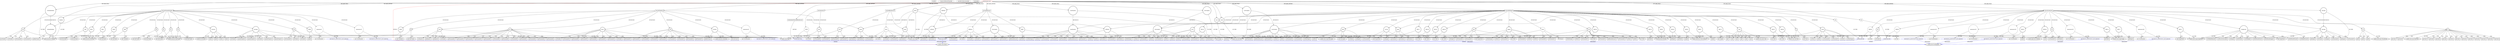 digraph {
baseInfo[graphId=554,category="extension_graph",isAnonymous=false,possibleRelation=true]
frameworkRelatedTypesInfo[0="javafx.scene.Parent"]
possibleCollaborationsInfo[0="554~CLIENT_METHOD_DECLARATION-INSTANTIATION-FIELD_DECLARATION-~javafx.scene.Parent ~javafx.scene.Parent ~false~false",1="554~CLIENT_METHOD_DECLARATION-RETURN_TYPE-CLIENT_METHOD_DECLARATION-INSTANTIATION-~javafx.scene.Parent ~javafx.scene.Parent ~false~false",2="554~CLIENT_METHOD_DECLARATION-INSTANTIATION-~javafx.scene.Parent ~javafx.event.EventHandler ~false~true",3="554~CLIENT_METHOD_DECLARATION-INSTANTIATION-CLIENT_METHOD_DECLARATION-INSTANTIATION-CLIENT_METHOD_DECLARATION-INSTANTIATION-~javafx.scene.Parent ~javafx.scene.Parent ~false~false"]
locationInfo[projectName="JASCValentine-BrickBreaker",filePath="/JASCValentine-BrickBreaker/BrickBreaker-master/src/brickbreaker/Level.java",contextSignature="Level",graphId="554"]
0[label="brickbreaker.Level",vertexType="ROOT_CLIENT_CLASS_DECLARATION",isFrameworkType=false,color=red]
1[label="javafx.scene.Parent",vertexType="FRAMEWORK_CLASS_TYPE",isFrameworkType=true,peripheries=2]
2[label="ball",vertexType="FIELD_DECLARATION",isFrameworkType=false,shape=circle]
3[label="brickbreaker.Ball",vertexType="REFERENCE_CLIENT_CLASS_DECLARATION",isFrameworkType=false,color=blue]
5[label="bat",vertexType="FIELD_DECLARATION",isFrameworkType=false,shape=circle]
6[label="brickbreaker.Bat",vertexType="REFERENCE_CLIENT_CLASS_DECLARATION",isFrameworkType=false,color=blue]
8[label="group",vertexType="FIELD_DECLARATION",isFrameworkType=true,peripheries=2,shape=circle]
9[label="javafx.scene.Group",vertexType="FRAMEWORK_CLASS_TYPE",isFrameworkType=true,peripheries=2]
10[label="infoPanel",vertexType="FIELD_DECLARATION",isFrameworkType=true,peripheries=2,shape=circle]
12[label="livesCaption",vertexType="FIELD_DECLARATION",isFrameworkType=true,peripheries=2,shape=circle]
13[label="javafx.scene.text.Text",vertexType="FRAMEWORK_CLASS_TYPE",isFrameworkType=true,peripheries=2]
14[label="message",vertexType="FIELD_DECLARATION",isFrameworkType=true,peripheries=2,shape=circle]
15[label="javafx.scene.image.ImageView",vertexType="FRAMEWORK_CLASS_TYPE",isFrameworkType=true,peripheries=2]
16[label="round",vertexType="FIELD_DECLARATION",isFrameworkType=true,peripheries=2,shape=circle]
18[label="roundCaption",vertexType="FIELD_DECLARATION",isFrameworkType=true,peripheries=2,shape=circle]
20[label="score",vertexType="FIELD_DECLARATION",isFrameworkType=true,peripheries=2,shape=circle]
22[label="scoreCaption",vertexType="FIELD_DECLARATION",isFrameworkType=true,peripheries=2,shape=circle]
24[label="startingTimeline",vertexType="FIELD_DECLARATION",isFrameworkType=true,peripheries=2,shape=circle]
25[label="javafx.animation.Timeline",vertexType="FRAMEWORK_CLASS_TYPE",isFrameworkType=true,peripheries=2]
26[label="timeline",vertexType="FIELD_DECLARATION",isFrameworkType=true,peripheries=2,shape=circle]
28[label="void initStartingTimeline()",vertexType="CLIENT_METHOD_DECLARATION",isFrameworkType=false,shape=box]
30[label="VAR0",vertexType="VARIABLE_EXPRESION",isFrameworkType=true,peripheries=2,shape=circle]
29[label="new Timeline()",vertexType="CONSTRUCTOR_CALL",isFrameworkType=true,peripheries=2]
33[label="kf1",vertexType="VARIABLE_EXPRESION",isFrameworkType=true,peripheries=2,shape=circle]
34[label="javafx.animation.KeyFrame",vertexType="FRAMEWORK_CLASS_TYPE",isFrameworkType=true,peripheries=2]
32[label="new KeyFrame()",vertexType="CONSTRUCTOR_CALL",isFrameworkType=true,peripheries=2]
35[label="Duration",vertexType="VARIABLE_EXPRESION",isFrameworkType=true,peripheries=2,shape=circle]
37[label="javafx.util.Duration",vertexType="FRAMEWORK_CLASS_TYPE",isFrameworkType=true,peripheries=2]
36[label="millis()",vertexType="INSIDE_CALL",isFrameworkType=true,peripheries=2,shape=box]
39[label="anonymous3",vertexType="VARIABLE_EXPRESION",isFrameworkType=false,shape=circle]
40[label="REFERENCE_ANONYMOUS_DECLARATION",vertexType="REFERENCE_ANONYMOUS_DECLARATION",isFrameworkType=false,color=blue]
41[label="javafx.event.EventHandler",vertexType="FRAMEWORK_INTERFACE_TYPE",isFrameworkType=true,peripheries=2]
38[label="new EventHandler()",vertexType="CONSTRUCTOR_CALL",isFrameworkType=false]
42[label="message",vertexType="VARIABLE_EXPRESION",isFrameworkType=true,peripheries=2,shape=circle]
44[label="javafx.scene.Node",vertexType="FRAMEWORK_CLASS_TYPE",isFrameworkType=true,peripheries=2]
43[label="setVisible()",vertexType="INSIDE_CALL",isFrameworkType=true,peripheries=2,shape=box]
45[label="bat",vertexType="VARIABLE_EXPRESION",isFrameworkType=true,peripheries=2,shape=circle]
46[label="setVisible()",vertexType="INSIDE_CALL",isFrameworkType=true,peripheries=2,shape=box]
48[label="ball",vertexType="VARIABLE_EXPRESION",isFrameworkType=true,peripheries=2,shape=circle]
49[label="setVisible()",vertexType="INSIDE_CALL",isFrameworkType=true,peripheries=2,shape=box]
52[label="VAR7",vertexType="VARIABLE_EXPRESION",isFrameworkType=true,peripheries=2,shape=circle]
53[label="javafx.animation.KeyValue",vertexType="FRAMEWORK_CLASS_TYPE",isFrameworkType=true,peripheries=2]
51[label="new KeyValue()",vertexType="CONSTRUCTOR_CALL",isFrameworkType=true,peripheries=2]
55[label="opacityProperty()",vertexType="INSIDE_CALL",isFrameworkType=true,peripheries=2,shape=box]
57[label="kf2",vertexType="VARIABLE_EXPRESION",isFrameworkType=true,peripheries=2,shape=circle]
56[label="new KeyFrame()",vertexType="CONSTRUCTOR_CALL",isFrameworkType=true,peripheries=2]
60[label="millis()",vertexType="INSIDE_CALL",isFrameworkType=true,peripheries=2,shape=box]
62[label="VAR11",vertexType="VARIABLE_EXPRESION",isFrameworkType=true,peripheries=2,shape=circle]
61[label="new KeyValue()",vertexType="CONSTRUCTOR_CALL",isFrameworkType=true,peripheries=2]
65[label="opacityProperty()",vertexType="INSIDE_CALL",isFrameworkType=true,peripheries=2,shape=box]
67[label="kf3",vertexType="VARIABLE_EXPRESION",isFrameworkType=true,peripheries=2,shape=circle]
66[label="new KeyFrame()",vertexType="CONSTRUCTOR_CALL",isFrameworkType=true,peripheries=2]
70[label="millis()",vertexType="INSIDE_CALL",isFrameworkType=true,peripheries=2,shape=box]
72[label="VAR15",vertexType="VARIABLE_EXPRESION",isFrameworkType=true,peripheries=2,shape=circle]
71[label="new KeyValue()",vertexType="CONSTRUCTOR_CALL",isFrameworkType=true,peripheries=2]
75[label="opacityProperty()",vertexType="INSIDE_CALL",isFrameworkType=true,peripheries=2,shape=box]
77[label="kf4",vertexType="VARIABLE_EXPRESION",isFrameworkType=true,peripheries=2,shape=circle]
76[label="new KeyFrame()",vertexType="CONSTRUCTOR_CALL",isFrameworkType=true,peripheries=2]
80[label="millis()",vertexType="INSIDE_CALL",isFrameworkType=true,peripheries=2,shape=box]
82[label="anonymous19",vertexType="VARIABLE_EXPRESION",isFrameworkType=false,shape=circle]
83[label="REFERENCE_ANONYMOUS_DECLARATION",vertexType="REFERENCE_ANONYMOUS_DECLARATION",isFrameworkType=false,color=blue]
81[label="new EventHandler()",vertexType="CONSTRUCTOR_CALL",isFrameworkType=false]
86[label="setVisible()",vertexType="INSIDE_CALL",isFrameworkType=true,peripheries=2,shape=box]
88[label="setTranslateX()",vertexType="INSIDE_CALL",isFrameworkType=true,peripheries=2,shape=box]
90[label="setTranslateX()",vertexType="INSIDE_CALL",isFrameworkType=true,peripheries=2,shape=box]
92[label="setTranslateY()",vertexType="INSIDE_CALL",isFrameworkType=true,peripheries=2,shape=box]
94[label="setVisible()",vertexType="INSIDE_CALL",isFrameworkType=true,peripheries=2,shape=box]
96[label="setVisible()",vertexType="INSIDE_CALL",isFrameworkType=true,peripheries=2,shape=box]
98[label="VAR26",vertexType="VARIABLE_EXPRESION",isFrameworkType=true,peripheries=2,shape=circle]
97[label="new KeyValue()",vertexType="CONSTRUCTOR_CALL",isFrameworkType=true,peripheries=2]
101[label="opacityProperty()",vertexType="INSIDE_CALL",isFrameworkType=true,peripheries=2,shape=box]
102[label="VAR28",vertexType="VARIABLE_EXPRESION",isFrameworkType=true,peripheries=2,shape=circle]
104[label="javafx.collections.ObservableList",vertexType="FRAMEWORK_INTERFACE_TYPE",isFrameworkType=true,peripheries=2]
103[label="addAll()",vertexType="INSIDE_CALL",isFrameworkType=true,peripheries=2,shape=box]
105[label="startingTimeline",vertexType="VARIABLE_EXPRESION",isFrameworkType=true,peripheries=2,shape=circle]
106[label="getKeyFrames()",vertexType="INSIDE_CALL",isFrameworkType=true,peripheries=2,shape=box]
108[label="void initTimeline()",vertexType="CLIENT_METHOD_DECLARATION",isFrameworkType=false,shape=box]
110[label="VAR30",vertexType="VARIABLE_EXPRESION",isFrameworkType=true,peripheries=2,shape=circle]
109[label="new Timeline()",vertexType="CONSTRUCTOR_CALL",isFrameworkType=true,peripheries=2]
112[label="timeline",vertexType="VARIABLE_EXPRESION",isFrameworkType=true,peripheries=2,shape=circle]
114[label="javafx.animation.Animation",vertexType="FRAMEWORK_CLASS_TYPE",isFrameworkType=true,peripheries=2]
113[label="setCycleCount()",vertexType="INSIDE_CALL",isFrameworkType=true,peripheries=2,shape=box]
116[label="kf",vertexType="VARIABLE_EXPRESION",isFrameworkType=true,peripheries=2,shape=circle]
115[label="new KeyFrame()",vertexType="CONSTRUCTOR_CALL",isFrameworkType=true,peripheries=2]
119[label="anonymous33",vertexType="VARIABLE_EXPRESION",isFrameworkType=false,shape=circle]
120[label="REFERENCE_ANONYMOUS_DECLARATION",vertexType="REFERENCE_ANONYMOUS_DECLARATION",isFrameworkType=false,color=blue]
118[label="new EventHandler()",vertexType="CONSTRUCTOR_CALL",isFrameworkType=false]
122[label="brick",vertexType="VARIABLE_EXPRESION",isFrameworkType=true,peripheries=2,shape=circle]
123[label="setOpacity()",vertexType="INSIDE_CALL",isFrameworkType=true,peripheries=2,shape=box]
126[label="getOpacity()",vertexType="INSIDE_CALL",isFrameworkType=true,peripheries=2,shape=box]
128[label="getOpacity()",vertexType="INSIDE_CALL",isFrameworkType=true,peripheries=2,shape=box]
130[label="setVisible()",vertexType="INSIDE_CALL",isFrameworkType=true,peripheries=2,shape=box]
131[label="bat",vertexType="VARIABLE_EXPRESION",isFrameworkType=true,peripheries=2,shape=circle]
132[label="getTranslateX()",vertexType="INSIDE_CALL",isFrameworkType=true,peripheries=2,shape=box]
134[label="bonus",vertexType="VARIABLE_EXPRESION",isFrameworkType=true,peripheries=2,shape=circle]
135[label="getTranslateY()",vertexType="INSIDE_CALL",isFrameworkType=true,peripheries=2,shape=box]
138[label="setVisible()",vertexType="INSIDE_CALL",isFrameworkType=true,peripheries=2,shape=box]
139[label="group",vertexType="VARIABLE_EXPRESION",isFrameworkType=true,peripheries=2,shape=circle]
140[label="getChildren()",vertexType="INSIDE_CALL",isFrameworkType=true,peripheries=2,shape=box]
143[label="setTranslateY()",vertexType="INSIDE_CALL",isFrameworkType=true,peripheries=2,shape=box]
145[label="getTranslateY()",vertexType="INSIDE_CALL",isFrameworkType=true,peripheries=2,shape=box]
147[label="getTranslateX()",vertexType="INSIDE_CALL",isFrameworkType=true,peripheries=2,shape=box]
149[label="getTranslateX()",vertexType="INSIDE_CALL",isFrameworkType=true,peripheries=2,shape=box]
151[label="getTranslateX()",vertexType="INSIDE_CALL",isFrameworkType=true,peripheries=2,shape=box]
153[label="getTranslateX()",vertexType="INSIDE_CALL",isFrameworkType=true,peripheries=2,shape=box]
155[label="getTranslateY()",vertexType="INSIDE_CALL",isFrameworkType=true,peripheries=2,shape=box]
157[label="getTranslateY()",vertexType="INSIDE_CALL",isFrameworkType=true,peripheries=2,shape=box]
159[label="getTranslateY()",vertexType="INSIDE_CALL",isFrameworkType=true,peripheries=2,shape=box]
161[label="getTranslateY()",vertexType="INSIDE_CALL",isFrameworkType=true,peripheries=2,shape=box]
163[label="setVisible()",vertexType="INSIDE_CALL",isFrameworkType=true,peripheries=2,shape=box]
165[label="getChildren()",vertexType="INSIDE_CALL",isFrameworkType=true,peripheries=2,shape=box]
167[label="getTranslateX()",vertexType="INSIDE_CALL",isFrameworkType=true,peripheries=2,shape=box]
169[label="setTranslateX()",vertexType="INSIDE_CALL",isFrameworkType=true,peripheries=2,shape=box]
171[label="setTranslateX()",vertexType="INSIDE_CALL",isFrameworkType=true,peripheries=2,shape=box]
173[label="getTranslateX()",vertexType="INSIDE_CALL",isFrameworkType=true,peripheries=2,shape=box]
174[label="ball",vertexType="VARIABLE_EXPRESION",isFrameworkType=true,peripheries=2,shape=circle]
175[label="setTranslateY()",vertexType="INSIDE_CALL",isFrameworkType=true,peripheries=2,shape=box]
178[label="setTranslateY()",vertexType="INSIDE_CALL",isFrameworkType=true,peripheries=2,shape=box]
180[label="getTranslateX()",vertexType="INSIDE_CALL",isFrameworkType=true,peripheries=2,shape=box]
182[label="getTranslateY()",vertexType="INSIDE_CALL",isFrameworkType=true,peripheries=2,shape=box]
184[label="getTranslateY()",vertexType="INSIDE_CALL",isFrameworkType=true,peripheries=2,shape=box]
186[label="getTranslateX()",vertexType="INSIDE_CALL",isFrameworkType=true,peripheries=2,shape=box]
188[label="getTranslateX()",vertexType="INSIDE_CALL",isFrameworkType=true,peripheries=2,shape=box]
190[label="getTranslateX()",vertexType="INSIDE_CALL",isFrameworkType=true,peripheries=2,shape=box]
192[label="setTranslateX()",vertexType="INSIDE_CALL",isFrameworkType=true,peripheries=2,shape=box]
194[label="setTranslateY()",vertexType="INSIDE_CALL",isFrameworkType=true,peripheries=2,shape=box]
196[label="getTranslateY()",vertexType="INSIDE_CALL",isFrameworkType=true,peripheries=2,shape=box]
198[label="getKeyFrames()",vertexType="INSIDE_CALL",isFrameworkType=true,peripheries=2,shape=box]
219[label="void initLevel()",vertexType="CLIENT_METHOD_DECLARATION",isFrameworkType=false,shape=box]
221[label="VAR76",vertexType="VARIABLE_EXPRESION",isFrameworkType=false,shape=circle]
222[label="brickbreaker.Brick",vertexType="REFERENCE_CLIENT_CLASS_DECLARATION",isFrameworkType=false,color=blue]
220[label="new Brick()",vertexType="CONSTRUCTOR_CALL",isFrameworkType=false]
224[label="brick",vertexType="VARIABLE_EXPRESION",isFrameworkType=true,peripheries=2,shape=circle]
225[label="setTranslateX()",vertexType="INSIDE_CALL",isFrameworkType=true,peripheries=2,shape=box]
228[label="setTranslateY()",vertexType="INSIDE_CALL",isFrameworkType=true,peripheries=2,shape=box]
229[label="brickbreaker.Brick getBrick(int,int)",vertexType="CLIENT_METHOD_DECLARATION",isFrameworkType=false,shape=box]
246[label="void kickBrick(int,int)",vertexType="CLIENT_METHOD_DECLARATION",isFrameworkType=false,shape=box]
248[label="bonus",vertexType="VARIABLE_EXPRESION",isFrameworkType=false,shape=circle]
249[label="brickbreaker.Bonus",vertexType="REFERENCE_CLIENT_CLASS_DECLARATION",isFrameworkType=false,color=blue]
247[label="new Bonus()",vertexType="CONSTRUCTOR_CALL",isFrameworkType=false]
252[label="setTranslateY()",vertexType="INSIDE_CALL",isFrameworkType=true,peripheries=2,shape=box]
253[label="brick",vertexType="VARIABLE_EXPRESION",isFrameworkType=true,peripheries=2,shape=circle]
254[label="getTranslateY()",vertexType="INSIDE_CALL",isFrameworkType=true,peripheries=2,shape=box]
257[label="setVisible()",vertexType="INSIDE_CALL",isFrameworkType=true,peripheries=2,shape=box]
259[label="setTranslateX()",vertexType="INSIDE_CALL",isFrameworkType=true,peripheries=2,shape=box]
261[label="getTranslateX()",vertexType="INSIDE_CALL",isFrameworkType=true,peripheries=2,shape=box]
262[label="group",vertexType="VARIABLE_EXPRESION",isFrameworkType=true,peripheries=2,shape=circle]
263[label="getChildren()",vertexType="INSIDE_CALL",isFrameworkType=true,peripheries=2,shape=box]
265[label="void updateLives()",vertexType="CLIENT_METHOD_DECLARATION",isFrameworkType=false,shape=box]
266[label="infoPanel",vertexType="VARIABLE_EXPRESION",isFrameworkType=true,peripheries=2,shape=circle]
267[label="getChildren()",vertexType="INSIDE_CALL",isFrameworkType=true,peripheries=2,shape=box]
270[label="lifeBonus",vertexType="VARIABLE_EXPRESION",isFrameworkType=false,shape=circle]
269[label="new Bonus()",vertexType="CONSTRUCTOR_CALL",isFrameworkType=false]
273[label="setScaleX()",vertexType="INSIDE_CALL",isFrameworkType=true,peripheries=2,shape=box]
275[label="setScaleY()",vertexType="INSIDE_CALL",isFrameworkType=true,peripheries=2,shape=box]
277[label="setTranslateX()",vertexType="INSIDE_CALL",isFrameworkType=true,peripheries=2,shape=box]
278[label="livesCaption",vertexType="VARIABLE_EXPRESION",isFrameworkType=true,peripheries=2,shape=circle]
279[label="getTranslateX()",vertexType="INSIDE_CALL",isFrameworkType=true,peripheries=2,shape=box]
281[label="VAR97",vertexType="VARIABLE_EXPRESION",isFrameworkType=true,peripheries=2,shape=circle]
283[label="javafx.geometry.Bounds",vertexType="FRAMEWORK_CLASS_TYPE",isFrameworkType=true,peripheries=2]
282[label="getWidth()",vertexType="INSIDE_CALL",isFrameworkType=true,peripheries=2,shape=box]
285[label="getBoundsInLocal()",vertexType="INSIDE_CALL",isFrameworkType=true,peripheries=2,shape=box]
287[label="setTranslateY()",vertexType="INSIDE_CALL",isFrameworkType=true,peripheries=2,shape=box]
289[label="getTranslateY()",vertexType="INSIDE_CALL",isFrameworkType=true,peripheries=2,shape=box]
291[label="getChildren()",vertexType="INSIDE_CALL",isFrameworkType=true,peripheries=2,shape=box]
327[label="void initInfoPanel()",vertexType="CLIENT_METHOD_DECLARATION",isFrameworkType=false,shape=box]
329[label="VAR116",vertexType="VARIABLE_EXPRESION",isFrameworkType=true,peripheries=2,shape=circle]
328[label="new Group()",vertexType="CONSTRUCTOR_CALL",isFrameworkType=true,peripheries=2]
332[label="VAR117",vertexType="VARIABLE_EXPRESION",isFrameworkType=true,peripheries=2,shape=circle]
331[label="new Text()",vertexType="CONSTRUCTOR_CALL",isFrameworkType=true,peripheries=2]
334[label="roundCaption",vertexType="VARIABLE_EXPRESION",isFrameworkType=true,peripheries=2,shape=circle]
335[label="setText()",vertexType="INSIDE_CALL",isFrameworkType=true,peripheries=2,shape=box]
338[label="setTextOrigin()",vertexType="INSIDE_CALL",isFrameworkType=true,peripheries=2,shape=box]
340[label="setFill()",vertexType="INSIDE_CALL",isFrameworkType=true,peripheries=2,shape=box]
341[label="Color",vertexType="VARIABLE_EXPRESION",isFrameworkType=true,peripheries=2,shape=circle]
343[label="javafx.scene.paint.Color",vertexType="FRAMEWORK_CLASS_TYPE",isFrameworkType=true,peripheries=2]
342[label="rgb()",vertexType="INSIDE_CALL",isFrameworkType=true,peripheries=2,shape=box]
345[label="f",vertexType="VARIABLE_EXPRESION",isFrameworkType=true,peripheries=2,shape=circle]
346[label="javafx.scene.text.Font",vertexType="FRAMEWORK_CLASS_TYPE",isFrameworkType=true,peripheries=2]
344[label="new Font()",vertexType="CONSTRUCTOR_CALL",isFrameworkType=true,peripheries=2]
348[label="setFont()",vertexType="INSIDE_CALL",isFrameworkType=true,peripheries=2,shape=box]
350[label="setTranslateX()",vertexType="INSIDE_CALL",isFrameworkType=true,peripheries=2,shape=box]
352[label="setTranslateY()",vertexType="INSIDE_CALL",isFrameworkType=true,peripheries=2,shape=box]
354[label="VAR126",vertexType="VARIABLE_EXPRESION",isFrameworkType=true,peripheries=2,shape=circle]
353[label="new Text()",vertexType="CONSTRUCTOR_CALL",isFrameworkType=true,peripheries=2]
356[label="round",vertexType="VARIABLE_EXPRESION",isFrameworkType=true,peripheries=2,shape=circle]
357[label="setTranslateX()",vertexType="INSIDE_CALL",isFrameworkType=true,peripheries=2,shape=box]
360[label="getTranslateX()",vertexType="INSIDE_CALL",isFrameworkType=true,peripheries=2,shape=box]
361[label="VAR129",vertexType="VARIABLE_EXPRESION",isFrameworkType=true,peripheries=2,shape=circle]
362[label="getWidth()",vertexType="INSIDE_CALL",isFrameworkType=true,peripheries=2,shape=box]
365[label="getBoundsInLocal()",vertexType="INSIDE_CALL",isFrameworkType=true,peripheries=2,shape=box]
367[label="setTranslateY()",vertexType="INSIDE_CALL",isFrameworkType=true,peripheries=2,shape=box]
369[label="getTranslateY()",vertexType="INSIDE_CALL",isFrameworkType=true,peripheries=2,shape=box]
371[label="setText()",vertexType="INSIDE_CALL",isFrameworkType=true,peripheries=2,shape=box]
373[label="setTextOrigin()",vertexType="INSIDE_CALL",isFrameworkType=true,peripheries=2,shape=box]
375[label="setFont()",vertexType="INSIDE_CALL",isFrameworkType=true,peripheries=2,shape=box]
377[label="setFill()",vertexType="INSIDE_CALL",isFrameworkType=true,peripheries=2,shape=box]
379[label="rgb()",vertexType="INSIDE_CALL",isFrameworkType=true,peripheries=2,shape=box]
381[label="VAR138",vertexType="VARIABLE_EXPRESION",isFrameworkType=true,peripheries=2,shape=circle]
380[label="new Text()",vertexType="CONSTRUCTOR_CALL",isFrameworkType=true,peripheries=2]
383[label="scoreCaption",vertexType="VARIABLE_EXPRESION",isFrameworkType=true,peripheries=2,shape=circle]
384[label="setText()",vertexType="INSIDE_CALL",isFrameworkType=true,peripheries=2,shape=box]
387[label="setFill()",vertexType="INSIDE_CALL",isFrameworkType=true,peripheries=2,shape=box]
389[label="rgb()",vertexType="INSIDE_CALL",isFrameworkType=true,peripheries=2,shape=box]
391[label="setTranslateX()",vertexType="INSIDE_CALL",isFrameworkType=true,peripheries=2,shape=box]
393[label="setTranslateY()",vertexType="INSIDE_CALL",isFrameworkType=true,peripheries=2,shape=box]
395[label="setTextOrigin()",vertexType="INSIDE_CALL",isFrameworkType=true,peripheries=2,shape=box]
397[label="setFont()",vertexType="INSIDE_CALL",isFrameworkType=true,peripheries=2,shape=box]
399[label="VAR146",vertexType="VARIABLE_EXPRESION",isFrameworkType=true,peripheries=2,shape=circle]
398[label="new Text()",vertexType="CONSTRUCTOR_CALL",isFrameworkType=true,peripheries=2]
401[label="score",vertexType="VARIABLE_EXPRESION",isFrameworkType=true,peripheries=2,shape=circle]
402[label="setTranslateX()",vertexType="INSIDE_CALL",isFrameworkType=true,peripheries=2,shape=box]
405[label="getTranslateX()",vertexType="INSIDE_CALL",isFrameworkType=true,peripheries=2,shape=box]
406[label="VAR149",vertexType="VARIABLE_EXPRESION",isFrameworkType=true,peripheries=2,shape=circle]
407[label="getWidth()",vertexType="INSIDE_CALL",isFrameworkType=true,peripheries=2,shape=box]
410[label="getBoundsInLocal()",vertexType="INSIDE_CALL",isFrameworkType=true,peripheries=2,shape=box]
412[label="setTranslateY()",vertexType="INSIDE_CALL",isFrameworkType=true,peripheries=2,shape=box]
414[label="getTranslateY()",vertexType="INSIDE_CALL",isFrameworkType=true,peripheries=2,shape=box]
416[label="setFill()",vertexType="INSIDE_CALL",isFrameworkType=true,peripheries=2,shape=box]
418[label="rgb()",vertexType="INSIDE_CALL",isFrameworkType=true,peripheries=2,shape=box]
420[label="setTextOrigin()",vertexType="INSIDE_CALL",isFrameworkType=true,peripheries=2,shape=box]
422[label="setFont()",vertexType="INSIDE_CALL",isFrameworkType=true,peripheries=2,shape=box]
424[label="setText()",vertexType="INSIDE_CALL",isFrameworkType=true,peripheries=2,shape=box]
426[label="VAR158",vertexType="VARIABLE_EXPRESION",isFrameworkType=true,peripheries=2,shape=circle]
425[label="new Text()",vertexType="CONSTRUCTOR_CALL",isFrameworkType=true,peripheries=2]
428[label="livesCaption",vertexType="VARIABLE_EXPRESION",isFrameworkType=true,peripheries=2,shape=circle]
429[label="setText()",vertexType="INSIDE_CALL",isFrameworkType=true,peripheries=2,shape=box]
432[label="setTranslateX()",vertexType="INSIDE_CALL",isFrameworkType=true,peripheries=2,shape=box]
434[label="setTranslateY()",vertexType="INSIDE_CALL",isFrameworkType=true,peripheries=2,shape=box]
436[label="setFill()",vertexType="INSIDE_CALL",isFrameworkType=true,peripheries=2,shape=box]
438[label="rgb()",vertexType="INSIDE_CALL",isFrameworkType=true,peripheries=2,shape=box]
440[label="setTextOrigin()",vertexType="INSIDE_CALL",isFrameworkType=true,peripheries=2,shape=box]
442[label="setFont()",vertexType="INSIDE_CALL",isFrameworkType=true,peripheries=2,shape=box]
444[label="rgb()",vertexType="INSIDE_CALL",isFrameworkType=true,peripheries=2,shape=box]
446[label="black",vertexType="VARIABLE_EXPRESION",isFrameworkType=true,peripheries=2,shape=circle]
447[label="javafx.scene.shape.Rectangle",vertexType="FRAMEWORK_CLASS_TYPE",isFrameworkType=true,peripheries=2]
445[label="new Rectangle()",vertexType="CONSTRUCTOR_CALL",isFrameworkType=true,peripheries=2]
449[label="setWidth()",vertexType="INSIDE_CALL",isFrameworkType=true,peripheries=2,shape=box]
451[label="setHeight()",vertexType="INSIDE_CALL",isFrameworkType=true,peripheries=2,shape=box]
453[label="setFill()",vertexType="INSIDE_CALL",isFrameworkType=true,peripheries=2,shape=box]
455[label="verLine",vertexType="VARIABLE_EXPRESION",isFrameworkType=true,peripheries=2,shape=circle]
454[label="new ImageView()",vertexType="CONSTRUCTOR_CALL",isFrameworkType=true,peripheries=2]
458[label="setImage()",vertexType="INSIDE_CALL",isFrameworkType=true,peripheries=2,shape=box]
460[label="VAR173",vertexType="VARIABLE_EXPRESION",isFrameworkType=true,peripheries=2,shape=circle]
461[label="javafx.scene.image.Image",vertexType="FRAMEWORK_CLASS_TYPE",isFrameworkType=true,peripheries=2]
459[label="new Image()",vertexType="CONSTRUCTOR_CALL",isFrameworkType=true,peripheries=2]
463[label="setTranslateX()",vertexType="INSIDE_CALL",isFrameworkType=true,peripheries=2,shape=box]
465[label="logo",vertexType="VARIABLE_EXPRESION",isFrameworkType=true,peripheries=2,shape=circle]
464[label="new ImageView()",vertexType="CONSTRUCTOR_CALL",isFrameworkType=true,peripheries=2]
468[label="setImage()",vertexType="INSIDE_CALL",isFrameworkType=true,peripheries=2,shape=box]
470[label="setTranslateX()",vertexType="INSIDE_CALL",isFrameworkType=true,peripheries=2,shape=box]
472[label="setTranslateY()",vertexType="INSIDE_CALL",isFrameworkType=true,peripheries=2,shape=box]
474[label="legend",vertexType="VARIABLE_EXPRESION",isFrameworkType=true,peripheries=2,shape=circle]
473[label="new Text()",vertexType="CONSTRUCTOR_CALL",isFrameworkType=true,peripheries=2]
477[label="setTranslateX()",vertexType="INSIDE_CALL",isFrameworkType=true,peripheries=2,shape=box]
479[label="setTranslateY()",vertexType="INSIDE_CALL",isFrameworkType=true,peripheries=2,shape=box]
481[label="setText()",vertexType="INSIDE_CALL",isFrameworkType=true,peripheries=2,shape=box]
483[label="setFill()",vertexType="INSIDE_CALL",isFrameworkType=true,peripheries=2,shape=box]
485[label="setTextOrigin()",vertexType="INSIDE_CALL",isFrameworkType=true,peripheries=2,shape=box]
487[label="setFont()",vertexType="INSIDE_CALL",isFrameworkType=true,peripheries=2,shape=box]
489[label="VAR186",vertexType="VARIABLE_EXPRESION",isFrameworkType=true,peripheries=2,shape=circle]
488[label="new Font()",vertexType="CONSTRUCTOR_CALL",isFrameworkType=true,peripheries=2]
491[label="VAR187",vertexType="VARIABLE_EXPRESION",isFrameworkType=true,peripheries=2,shape=circle]
492[label="addAll()",vertexType="INSIDE_CALL",isFrameworkType=true,peripheries=2,shape=box]
494[label="infoPanel",vertexType="VARIABLE_EXPRESION",isFrameworkType=true,peripheries=2,shape=circle]
495[label="getChildren()",vertexType="INSIDE_CALL",isFrameworkType=true,peripheries=2,shape=box]
498[label="bonus",vertexType="VARIABLE_EXPRESION",isFrameworkType=false,shape=circle]
497[label="new Bonus()",vertexType="CONSTRUCTOR_CALL",isFrameworkType=false]
501[label="text",vertexType="VARIABLE_EXPRESION",isFrameworkType=true,peripheries=2,shape=circle]
500[label="new Text()",vertexType="CONSTRUCTOR_CALL",isFrameworkType=true,peripheries=2]
504[label="setTranslateX()",vertexType="INSIDE_CALL",isFrameworkType=true,peripheries=2,shape=box]
506[label="setTranslateY()",vertexType="INSIDE_CALL",isFrameworkType=true,peripheries=2,shape=box]
508[label="setText()",vertexType="INSIDE_CALL",isFrameworkType=true,peripheries=2,shape=box]
510[label="setFill()",vertexType="INSIDE_CALL",isFrameworkType=true,peripheries=2,shape=box]
512[label="setTextOrigin()",vertexType="INSIDE_CALL",isFrameworkType=true,peripheries=2,shape=box]
514[label="setFont()",vertexType="INSIDE_CALL",isFrameworkType=true,peripheries=2,shape=box]
516[label="VAR197",vertexType="VARIABLE_EXPRESION",isFrameworkType=true,peripheries=2,shape=circle]
515[label="new Font()",vertexType="CONSTRUCTOR_CALL",isFrameworkType=true,peripheries=2]
519[label="setTranslateX()",vertexType="INSIDE_CALL",isFrameworkType=true,peripheries=2,shape=box]
521[label="setTranslateY()",vertexType="INSIDE_CALL",isFrameworkType=true,peripheries=2,shape=box]
523[label="getTranslateY()",vertexType="INSIDE_CALL",isFrameworkType=true,peripheries=2,shape=box]
524[label="VAR201",vertexType="VARIABLE_EXPRESION",isFrameworkType=true,peripheries=2,shape=circle]
525[label="getHeight()",vertexType="INSIDE_CALL",isFrameworkType=true,peripheries=2,shape=box]
528[label="getBoundsInLocal()",vertexType="INSIDE_CALL",isFrameworkType=true,peripheries=2,shape=box]
529[label="VAR203",vertexType="VARIABLE_EXPRESION",isFrameworkType=true,peripheries=2,shape=circle]
530[label="addAll()",vertexType="INSIDE_CALL",isFrameworkType=true,peripheries=2,shape=box]
533[label="getChildren()",vertexType="INSIDE_CALL",isFrameworkType=true,peripheries=2,shape=box]
535[label="setTranslateX()",vertexType="INSIDE_CALL",isFrameworkType=true,peripheries=2,shape=box]
536[label="void initContent(int)",vertexType="CLIENT_METHOD_DECLARATION",isFrameworkType=false,shape=box]
538[label="VAR206",vertexType="VARIABLE_EXPRESION",isFrameworkType=false,shape=circle]
537[label="new Ball()",vertexType="CONSTRUCTOR_CALL",isFrameworkType=false]
540[label="ball",vertexType="VARIABLE_EXPRESION",isFrameworkType=true,peripheries=2,shape=circle]
541[label="setVisible()",vertexType="INSIDE_CALL",isFrameworkType=true,peripheries=2,shape=box]
544[label="VAR208",vertexType="VARIABLE_EXPRESION",isFrameworkType=false,shape=circle]
543[label="new Bat()",vertexType="CONSTRUCTOR_CALL",isFrameworkType=false]
546[label="bat",vertexType="VARIABLE_EXPRESION",isFrameworkType=true,peripheries=2,shape=circle]
547[label="setTranslateY()",vertexType="INSIDE_CALL",isFrameworkType=true,peripheries=2,shape=box]
550[label="setVisible()",vertexType="INSIDE_CALL",isFrameworkType=true,peripheries=2,shape=box]
552[label="VAR211",vertexType="VARIABLE_EXPRESION",isFrameworkType=true,peripheries=2,shape=circle]
551[label="new ImageView()",vertexType="CONSTRUCTOR_CALL",isFrameworkType=true,peripheries=2]
554[label="message",vertexType="VARIABLE_EXPRESION",isFrameworkType=true,peripheries=2,shape=circle]
555[label="setImage()",vertexType="INSIDE_CALL",isFrameworkType=true,peripheries=2,shape=box]
558[label="setTranslateX()",vertexType="INSIDE_CALL",isFrameworkType=true,peripheries=2,shape=box]
559[label="VAR214",vertexType="VARIABLE_EXPRESION",isFrameworkType=true,peripheries=2,shape=circle]
560[label="getWidth()",vertexType="INSIDE_CALL",isFrameworkType=true,peripheries=2,shape=box]
563[label="getImage()",vertexType="INSIDE_CALL",isFrameworkType=true,peripheries=2,shape=box]
565[label="setTranslateY()",vertexType="INSIDE_CALL",isFrameworkType=true,peripheries=2,shape=box]
566[label="VAR217",vertexType="VARIABLE_EXPRESION",isFrameworkType=true,peripheries=2,shape=circle]
567[label="getHeight()",vertexType="INSIDE_CALL",isFrameworkType=true,peripheries=2,shape=box]
570[label="getImage()",vertexType="INSIDE_CALL",isFrameworkType=true,peripheries=2,shape=box]
572[label="setVisible()",vertexType="INSIDE_CALL",isFrameworkType=true,peripheries=2,shape=box]
574[label="background",vertexType="VARIABLE_EXPRESION",isFrameworkType=true,peripheries=2,shape=circle]
573[label="new ImageView()",vertexType="CONSTRUCTOR_CALL",isFrameworkType=true,peripheries=2]
577[label="setFocusTraversable()",vertexType="INSIDE_CALL",isFrameworkType=true,peripheries=2,shape=box]
579[label="setImage()",vertexType="INSIDE_CALL",isFrameworkType=true,peripheries=2,shape=box]
581[label="setFitWidth()",vertexType="INSIDE_CALL",isFrameworkType=true,peripheries=2,shape=box]
583[label="setFitHeight()",vertexType="INSIDE_CALL",isFrameworkType=true,peripheries=2,shape=box]
585[label="setOnMouseMoved()",vertexType="INSIDE_CALL",isFrameworkType=true,peripheries=2,shape=box]
587[label="anonymous226",vertexType="VARIABLE_EXPRESION",isFrameworkType=false,shape=circle]
588[label="REFERENCE_ANONYMOUS_DECLARATION",vertexType="REFERENCE_ANONYMOUS_DECLARATION",isFrameworkType=false,color=blue]
586[label="new EventHandler()",vertexType="CONSTRUCTOR_CALL",isFrameworkType=false]
590[label="me",vertexType="VARIABLE_EXPRESION",isFrameworkType=true,peripheries=2,shape=circle]
592[label="javafx.scene.input.MouseEvent",vertexType="FRAMEWORK_CLASS_TYPE",isFrameworkType=true,peripheries=2]
591[label="getX()",vertexType="INSIDE_CALL",isFrameworkType=true,peripheries=2,shape=box]
594[label="setOnMouseDragged()",vertexType="INSIDE_CALL",isFrameworkType=true,peripheries=2,shape=box]
596[label="anonymous229",vertexType="VARIABLE_EXPRESION",isFrameworkType=false,shape=circle]
597[label="REFERENCE_ANONYMOUS_DECLARATION",vertexType="REFERENCE_ANONYMOUS_DECLARATION",isFrameworkType=false,color=blue]
595[label="new EventHandler()",vertexType="CONSTRUCTOR_CALL",isFrameworkType=false]
600[label="getX()",vertexType="INSIDE_CALL",isFrameworkType=true,peripheries=2,shape=box]
602[label="setOnMousePressed()",vertexType="INSIDE_CALL",isFrameworkType=true,peripheries=2,shape=box]
604[label="anonymous232",vertexType="VARIABLE_EXPRESION",isFrameworkType=false,shape=circle]
605[label="REFERENCE_ANONYMOUS_DECLARATION",vertexType="REFERENCE_ANONYMOUS_DECLARATION",isFrameworkType=false,color=blue]
603[label="new EventHandler()",vertexType="CONSTRUCTOR_CALL",isFrameworkType=false]
608[label="getX()",vertexType="INSIDE_CALL",isFrameworkType=true,peripheries=2,shape=box]
610[label="setOnKeyPressed()",vertexType="INSIDE_CALL",isFrameworkType=true,peripheries=2,shape=box]
612[label="anonymous235",vertexType="VARIABLE_EXPRESION",isFrameworkType=false,shape=circle]
613[label="REFERENCE_ANONYMOUS_DECLARATION",vertexType="REFERENCE_ANONYMOUS_DECLARATION",isFrameworkType=false,color=blue]
611[label="new EventHandler()",vertexType="CONSTRUCTOR_CALL",isFrameworkType=false]
615[label="ke",vertexType="VARIABLE_EXPRESION",isFrameworkType=true,peripheries=2,shape=circle]
617[label="javafx.scene.input.KeyEvent",vertexType="FRAMEWORK_CLASS_TYPE",isFrameworkType=true,peripheries=2]
616[label="getCode()",vertexType="INSIDE_CALL",isFrameworkType=true,peripheries=2,shape=box]
619[label="getCode()",vertexType="INSIDE_CALL",isFrameworkType=true,peripheries=2,shape=box]
620[label="Platform",vertexType="VARIABLE_EXPRESION",isFrameworkType=true,peripheries=2,shape=circle]
622[label="javafx.application.Platform",vertexType="FRAMEWORK_CLASS_TYPE",isFrameworkType=true,peripheries=2]
621[label="exit()",vertexType="INSIDE_CALL",isFrameworkType=true,peripheries=2,shape=box]
624[label="getCode()",vertexType="INSIDE_CALL",isFrameworkType=true,peripheries=2,shape=box]
626[label="getCode()",vertexType="INSIDE_CALL",isFrameworkType=true,peripheries=2,shape=box]
628[label="getCode()",vertexType="INSIDE_CALL",isFrameworkType=true,peripheries=2,shape=box]
630[label="getCode()",vertexType="INSIDE_CALL",isFrameworkType=true,peripheries=2,shape=box]
632[label="getCode()",vertexType="INSIDE_CALL",isFrameworkType=true,peripheries=2,shape=box]
634[label="getCode()",vertexType="INSIDE_CALL",isFrameworkType=true,peripheries=2,shape=box]
636[label="getCode()",vertexType="INSIDE_CALL",isFrameworkType=true,peripheries=2,shape=box]
638[label="getCode()",vertexType="INSIDE_CALL",isFrameworkType=true,peripheries=2,shape=box]
640[label="setOnKeyReleased()",vertexType="INSIDE_CALL",isFrameworkType=true,peripheries=2,shape=box]
642[label="anonymous248",vertexType="VARIABLE_EXPRESION",isFrameworkType=false,shape=circle]
643[label="REFERENCE_ANONYMOUS_DECLARATION",vertexType="REFERENCE_ANONYMOUS_DECLARATION",isFrameworkType=false,color=blue]
641[label="new EventHandler()",vertexType="CONSTRUCTOR_CALL",isFrameworkType=false]
646[label="getCode()",vertexType="INSIDE_CALL",isFrameworkType=true,peripheries=2,shape=box]
648[label="getCode()",vertexType="INSIDE_CALL",isFrameworkType=true,peripheries=2,shape=box]
650[label="getCode()",vertexType="INSIDE_CALL",isFrameworkType=true,peripheries=2,shape=box]
652[label="getCode()",vertexType="INSIDE_CALL",isFrameworkType=true,peripheries=2,shape=box]
653[label="group",vertexType="VARIABLE_EXPRESION",isFrameworkType=true,peripheries=2,shape=circle]
654[label="getChildren()",vertexType="INSIDE_CALL",isFrameworkType=true,peripheries=2,shape=box]
657[label="getChildren()",vertexType="INSIDE_CALL",isFrameworkType=true,peripheries=2,shape=box]
658[label="VAR255",vertexType="VARIABLE_EXPRESION",isFrameworkType=true,peripheries=2,shape=circle]
659[label="addAll()",vertexType="INSIDE_CALL",isFrameworkType=true,peripheries=2,shape=box]
662[label="getChildren()",vertexType="INSIDE_CALL",isFrameworkType=true,peripheries=2,shape=box]
0->1[label="EXTEND",color=red]
0->2[label="DECLARE_FIELD"]
3->1[label="EXTEND",color=blue]
2->3[label="OF_TYPE"]
0->5[label="DECLARE_FIELD"]
6->1[label="EXTEND",color=blue]
5->6[label="OF_TYPE"]
0->8[label="DECLARE_FIELD"]
8->9[label="OF_TYPE"]
0->10[label="DECLARE_FIELD"]
10->9[label="OF_TYPE"]
0->12[label="DECLARE_FIELD"]
12->13[label="OF_TYPE"]
0->14[label="DECLARE_FIELD"]
14->15[label="OF_TYPE"]
0->16[label="DECLARE_FIELD"]
16->13[label="OF_TYPE"]
0->18[label="DECLARE_FIELD"]
18->13[label="OF_TYPE"]
0->20[label="DECLARE_FIELD"]
20->13[label="OF_TYPE"]
0->22[label="DECLARE_FIELD"]
22->13[label="OF_TYPE"]
0->24[label="DECLARE_FIELD"]
24->25[label="OF_TYPE"]
0->26[label="DECLARE_FIELD"]
26->25[label="OF_TYPE"]
0->28[label="DECLARE_METHOD"]
28->30[label="INSTANTIATE"]
30->25[label="OF_TYPE"]
30->29[label="CALL"]
28->33[label="INSTANTIATE"]
33->34[label="OF_TYPE"]
33->32[label="CALL"]
28->35[label="INSTANTIATE"]
35->37[label="OF_TYPE"]
35->36[label="CALL"]
28->39[label="INSTANTIATE"]
40->41[label="IMPLEMENT",color=blue]
39->40[label="OF_TYPE"]
39->38[label="CALL"]
28->42[label="INSTANTIATE"]
42->44[label="OF_TYPE"]
42->43[label="CALL"]
28->45[label="INSTANTIATE"]
45->44[label="OF_TYPE"]
45->46[label="CALL"]
28->48[label="INSTANTIATE"]
48->44[label="OF_TYPE"]
48->49[label="CALL"]
28->52[label="INSTANTIATE"]
52->53[label="OF_TYPE"]
52->51[label="CALL"]
42->55[label="CALL"]
28->57[label="INSTANTIATE"]
57->34[label="OF_TYPE"]
57->56[label="CALL"]
35->60[label="CALL"]
28->62[label="INSTANTIATE"]
62->53[label="OF_TYPE"]
62->61[label="CALL"]
42->65[label="CALL"]
28->67[label="INSTANTIATE"]
67->34[label="OF_TYPE"]
67->66[label="CALL"]
35->70[label="CALL"]
28->72[label="INSTANTIATE"]
72->53[label="OF_TYPE"]
72->71[label="CALL"]
42->75[label="CALL"]
28->77[label="INSTANTIATE"]
77->34[label="OF_TYPE"]
77->76[label="CALL"]
35->80[label="CALL"]
28->82[label="INSTANTIATE"]
83->41[label="IMPLEMENT",color=blue]
82->83[label="OF_TYPE"]
82->81[label="CALL"]
42->86[label="CALL"]
45->88[label="CALL"]
48->90[label="CALL"]
48->92[label="CALL"]
45->94[label="CALL"]
48->96[label="CALL"]
28->98[label="INSTANTIATE"]
98->53[label="OF_TYPE"]
98->97[label="CALL"]
42->101[label="CALL"]
28->102[label="INSTANTIATE"]
102->104[label="OF_TYPE"]
102->103[label="CALL"]
28->105[label="INSTANTIATE"]
24->105[label="REFERENCE"]
105->25[label="OF_TYPE"]
105->106[label="CALL"]
0->108[label="DECLARE_METHOD"]
108->110[label="INSTANTIATE"]
110->25[label="OF_TYPE"]
110->109[label="CALL"]
108->112[label="INSTANTIATE"]
112->114[label="OF_TYPE"]
112->113[label="CALL"]
108->116[label="INSTANTIATE"]
116->34[label="OF_TYPE"]
116->115[label="CALL"]
108->119[label="INSTANTIATE"]
120->41[label="IMPLEMENT",color=blue]
119->120[label="OF_TYPE"]
119->118[label="CALL"]
108->122[label="INSTANTIATE"]
122->44[label="OF_TYPE"]
122->123[label="CALL"]
122->126[label="CALL"]
122->128[label="CALL"]
122->130[label="CALL"]
108->131[label="INSTANTIATE"]
131->44[label="OF_TYPE"]
131->132[label="CALL"]
108->134[label="INSTANTIATE"]
134->44[label="OF_TYPE"]
134->135[label="CALL"]
134->138[label="CALL"]
108->139[label="INSTANTIATE"]
8->139[label="REFERENCE"]
139->9[label="OF_TYPE"]
139->140[label="CALL"]
134->143[label="CALL"]
134->145[label="CALL"]
134->147[label="CALL"]
131->149[label="CALL"]
134->151[label="CALL"]
131->153[label="CALL"]
134->155[label="CALL"]
131->157[label="CALL"]
134->159[label="CALL"]
131->161[label="CALL"]
134->163[label="CALL"]
139->165[label="CALL"]
131->167[label="CALL"]
131->169[label="CALL"]
131->171[label="CALL"]
131->173[label="CALL"]
108->174[label="INSTANTIATE"]
174->44[label="OF_TYPE"]
174->175[label="CALL"]
174->178[label="CALL"]
174->180[label="CALL"]
174->182[label="CALL"]
174->184[label="CALL"]
131->186[label="CALL"]
131->188[label="CALL"]
131->190[label="CALL"]
174->192[label="CALL"]
174->194[label="CALL"]
174->196[label="CALL"]
112->198[label="CALL"]
0->219[label="DECLARE_METHOD"]
219->221[label="INSTANTIATE"]
222->1[label="EXTEND",color=blue]
221->222[label="OF_TYPE"]
221->220[label="CALL"]
219->224[label="INSTANTIATE"]
224->44[label="OF_TYPE"]
224->225[label="CALL"]
224->228[label="CALL"]
0->229[label="DECLARE_METHOD"]
229->222[label="RETURN"]
0->246[label="DECLARE_METHOD"]
246->248[label="INSTANTIATE"]
249->1[label="EXTEND",color=blue]
248->249[label="OF_TYPE"]
248->247[label="CALL"]
248->252[label="CALL"]
246->253[label="INSTANTIATE"]
253->44[label="OF_TYPE"]
253->254[label="CALL"]
248->257[label="CALL"]
248->259[label="CALL"]
253->261[label="CALL"]
246->262[label="INSTANTIATE"]
8->262[label="REFERENCE"]
262->9[label="OF_TYPE"]
262->263[label="CALL"]
0->265[label="DECLARE_METHOD"]
265->266[label="INSTANTIATE"]
10->266[label="REFERENCE"]
266->9[label="OF_TYPE"]
266->267[label="CALL"]
265->270[label="INSTANTIATE"]
270->249[label="OF_TYPE"]
270->269[label="CALL"]
270->273[label="CALL"]
270->275[label="CALL"]
270->277[label="CALL"]
265->278[label="INSTANTIATE"]
278->44[label="OF_TYPE"]
278->279[label="CALL"]
265->281[label="INSTANTIATE"]
281->283[label="OF_TYPE"]
281->282[label="CALL"]
278->285[label="CALL"]
270->287[label="CALL"]
278->289[label="CALL"]
266->291[label="CALL"]
0->327[label="DECLARE_METHOD"]
327->329[label="INSTANTIATE"]
329->9[label="OF_TYPE"]
329->328[label="CALL"]
327->332[label="INSTANTIATE"]
332->13[label="OF_TYPE"]
332->331[label="CALL"]
327->334[label="INSTANTIATE"]
18->334[label="REFERENCE"]
334->13[label="OF_TYPE"]
334->335[label="CALL"]
334->338[label="CALL"]
334->340[label="CALL"]
327->341[label="INSTANTIATE"]
341->343[label="OF_TYPE"]
341->342[label="CALL"]
327->345[label="INSTANTIATE"]
345->346[label="OF_TYPE"]
345->344[label="CALL"]
334->348[label="CALL"]
334->350[label="CALL"]
334->352[label="CALL"]
327->354[label="INSTANTIATE"]
354->13[label="OF_TYPE"]
354->353[label="CALL"]
327->356[label="INSTANTIATE"]
356->44[label="OF_TYPE"]
356->357[label="CALL"]
334->360[label="CALL"]
327->361[label="INSTANTIATE"]
361->283[label="OF_TYPE"]
361->362[label="CALL"]
334->365[label="CALL"]
356->367[label="CALL"]
334->369[label="CALL"]
356->371[label="CALL"]
356->373[label="CALL"]
356->375[label="CALL"]
356->377[label="CALL"]
341->379[label="CALL"]
327->381[label="INSTANTIATE"]
381->13[label="OF_TYPE"]
381->380[label="CALL"]
327->383[label="INSTANTIATE"]
22->383[label="REFERENCE"]
383->13[label="OF_TYPE"]
383->384[label="CALL"]
383->387[label="CALL"]
341->389[label="CALL"]
383->391[label="CALL"]
383->393[label="CALL"]
383->395[label="CALL"]
383->397[label="CALL"]
327->399[label="INSTANTIATE"]
399->13[label="OF_TYPE"]
399->398[label="CALL"]
327->401[label="INSTANTIATE"]
401->44[label="OF_TYPE"]
401->402[label="CALL"]
383->405[label="CALL"]
327->406[label="INSTANTIATE"]
406->283[label="OF_TYPE"]
406->407[label="CALL"]
383->410[label="CALL"]
401->412[label="CALL"]
383->414[label="CALL"]
401->416[label="CALL"]
341->418[label="CALL"]
401->420[label="CALL"]
401->422[label="CALL"]
401->424[label="CALL"]
327->426[label="INSTANTIATE"]
426->13[label="OF_TYPE"]
426->425[label="CALL"]
327->428[label="INSTANTIATE"]
12->428[label="REFERENCE"]
428->13[label="OF_TYPE"]
428->429[label="CALL"]
428->432[label="CALL"]
428->434[label="CALL"]
428->436[label="CALL"]
341->438[label="CALL"]
428->440[label="CALL"]
428->442[label="CALL"]
341->444[label="CALL"]
327->446[label="INSTANTIATE"]
446->447[label="OF_TYPE"]
446->445[label="CALL"]
446->449[label="CALL"]
446->451[label="CALL"]
446->453[label="CALL"]
327->455[label="INSTANTIATE"]
455->15[label="OF_TYPE"]
455->454[label="CALL"]
455->458[label="CALL"]
327->460[label="INSTANTIATE"]
460->461[label="OF_TYPE"]
460->459[label="CALL"]
455->463[label="CALL"]
327->465[label="INSTANTIATE"]
465->15[label="OF_TYPE"]
465->464[label="CALL"]
465->468[label="CALL"]
465->470[label="CALL"]
465->472[label="CALL"]
327->474[label="INSTANTIATE"]
474->13[label="OF_TYPE"]
474->473[label="CALL"]
474->477[label="CALL"]
474->479[label="CALL"]
474->481[label="CALL"]
474->483[label="CALL"]
474->485[label="CALL"]
474->487[label="CALL"]
327->489[label="INSTANTIATE"]
489->346[label="OF_TYPE"]
489->488[label="CALL"]
327->491[label="INSTANTIATE"]
491->104[label="OF_TYPE"]
491->492[label="CALL"]
327->494[label="INSTANTIATE"]
10->494[label="REFERENCE"]
494->9[label="OF_TYPE"]
494->495[label="CALL"]
327->498[label="INSTANTIATE"]
498->249[label="OF_TYPE"]
498->497[label="CALL"]
327->501[label="INSTANTIATE"]
501->13[label="OF_TYPE"]
501->500[label="CALL"]
501->504[label="CALL"]
501->506[label="CALL"]
501->508[label="CALL"]
501->510[label="CALL"]
501->512[label="CALL"]
501->514[label="CALL"]
327->516[label="INSTANTIATE"]
516->346[label="OF_TYPE"]
516->515[label="CALL"]
498->519[label="CALL"]
498->521[label="CALL"]
501->523[label="CALL"]
327->524[label="INSTANTIATE"]
524->283[label="OF_TYPE"]
524->525[label="CALL"]
501->528[label="CALL"]
327->529[label="INSTANTIATE"]
529->104[label="OF_TYPE"]
529->530[label="CALL"]
494->533[label="CALL"]
494->535[label="CALL"]
0->536[label="DECLARE_METHOD"]
536->538[label="INSTANTIATE"]
538->3[label="OF_TYPE"]
538->537[label="CALL"]
536->540[label="INSTANTIATE"]
540->44[label="OF_TYPE"]
540->541[label="CALL"]
536->544[label="INSTANTIATE"]
544->6[label="OF_TYPE"]
544->543[label="CALL"]
536->546[label="INSTANTIATE"]
546->44[label="OF_TYPE"]
546->547[label="CALL"]
546->550[label="CALL"]
536->552[label="INSTANTIATE"]
552->15[label="OF_TYPE"]
552->551[label="CALL"]
536->554[label="INSTANTIATE"]
14->554[label="REFERENCE"]
554->15[label="OF_TYPE"]
554->555[label="CALL"]
554->558[label="CALL"]
536->559[label="INSTANTIATE"]
559->461[label="OF_TYPE"]
559->560[label="CALL"]
554->563[label="CALL"]
554->565[label="CALL"]
536->566[label="INSTANTIATE"]
566->461[label="OF_TYPE"]
566->567[label="CALL"]
554->570[label="CALL"]
554->572[label="CALL"]
536->574[label="INSTANTIATE"]
574->15[label="OF_TYPE"]
574->573[label="CALL"]
574->577[label="CALL"]
574->579[label="CALL"]
574->581[label="CALL"]
574->583[label="CALL"]
574->585[label="CALL"]
536->587[label="INSTANTIATE"]
588->41[label="IMPLEMENT",color=blue]
587->588[label="OF_TYPE"]
587->586[label="CALL"]
536->590[label="INSTANTIATE"]
590->592[label="OF_TYPE"]
590->591[label="CALL"]
574->594[label="CALL"]
536->596[label="INSTANTIATE"]
597->41[label="IMPLEMENT",color=blue]
596->597[label="OF_TYPE"]
596->595[label="CALL"]
590->600[label="CALL"]
574->602[label="CALL"]
536->604[label="INSTANTIATE"]
605->41[label="IMPLEMENT",color=blue]
604->605[label="OF_TYPE"]
604->603[label="CALL"]
590->608[label="CALL"]
574->610[label="CALL"]
536->612[label="INSTANTIATE"]
613->41[label="IMPLEMENT",color=blue]
612->613[label="OF_TYPE"]
612->611[label="CALL"]
536->615[label="INSTANTIATE"]
615->617[label="OF_TYPE"]
615->616[label="CALL"]
615->619[label="CALL"]
536->620[label="INSTANTIATE"]
620->622[label="OF_TYPE"]
620->621[label="CALL"]
615->624[label="CALL"]
615->626[label="CALL"]
615->628[label="CALL"]
615->630[label="CALL"]
615->632[label="CALL"]
615->634[label="CALL"]
615->636[label="CALL"]
615->638[label="CALL"]
574->640[label="CALL"]
536->642[label="INSTANTIATE"]
643->41[label="IMPLEMENT",color=blue]
642->643[label="OF_TYPE"]
642->641[label="CALL"]
615->646[label="CALL"]
615->648[label="CALL"]
615->650[label="CALL"]
615->652[label="CALL"]
536->653[label="INSTANTIATE"]
8->653[label="REFERENCE"]
653->9[label="OF_TYPE"]
653->654[label="CALL"]
653->657[label="CALL"]
536->658[label="INSTANTIATE"]
658->104[label="OF_TYPE"]
658->659[label="CALL"]
653->662[label="CALL"]
}
